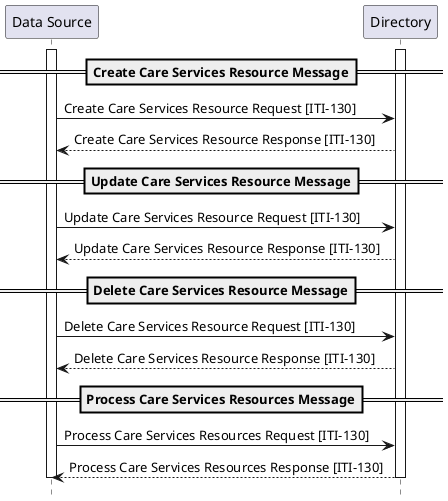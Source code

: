 @startuml ITI-130-seq
hide footbox
participant "Data Source" as Client
participant "Directory" as Server
activate Client
activate Server
==Create Care Services Resource Message==
Client -> Server : Create Care Services Resource Request [ITI-130]
Server --> Client : Create Care Services Resource Response [ITI-130]
==Update Care Services Resource Message==
Client -> Server : Update Care Services Resource Request [ITI-130]
Server --> Client : Update Care Services Resource Response [ITI-130]
==Delete Care Services Resource Message==
Client -> Server : Delete Care Services Resource Request [ITI-130]
Server --> Client : Delete Care Services Resource Response [ITI-130]
==Process Care Services Resources Message==
Client -> Server : Process Care Services Resources Request [ITI-130]
Server --> Client : Process Care Services Resources Response [ITI-130]
deactivate Client
deactivate Server
@enduml